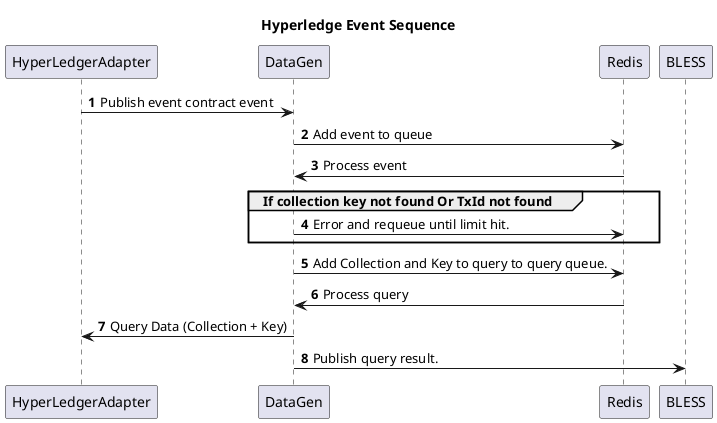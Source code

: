 @startuml Hyperledge Event Sequence
title Hyperledge Event Sequence
participant HyperLedgerAdapter
participant DataGen
participant Redis
participant BLESS

autonumber
HyperLedgerAdapter -> DataGen : Publish event contract event
DataGen -> Redis : Add event to queue
Redis -> DataGen : Process event
Group If collection key not found Or TxId not found
DataGen -> Redis: Error and requeue until limit hit.
end
DataGen -> Redis: Add Collection and Key to query to query queue.
Redis -> DataGen: Process query
DataGen -> HyperLedgerAdapter: Query Data (Collection + Key)
DataGen -> BLESS: Publish query result.


@enduml